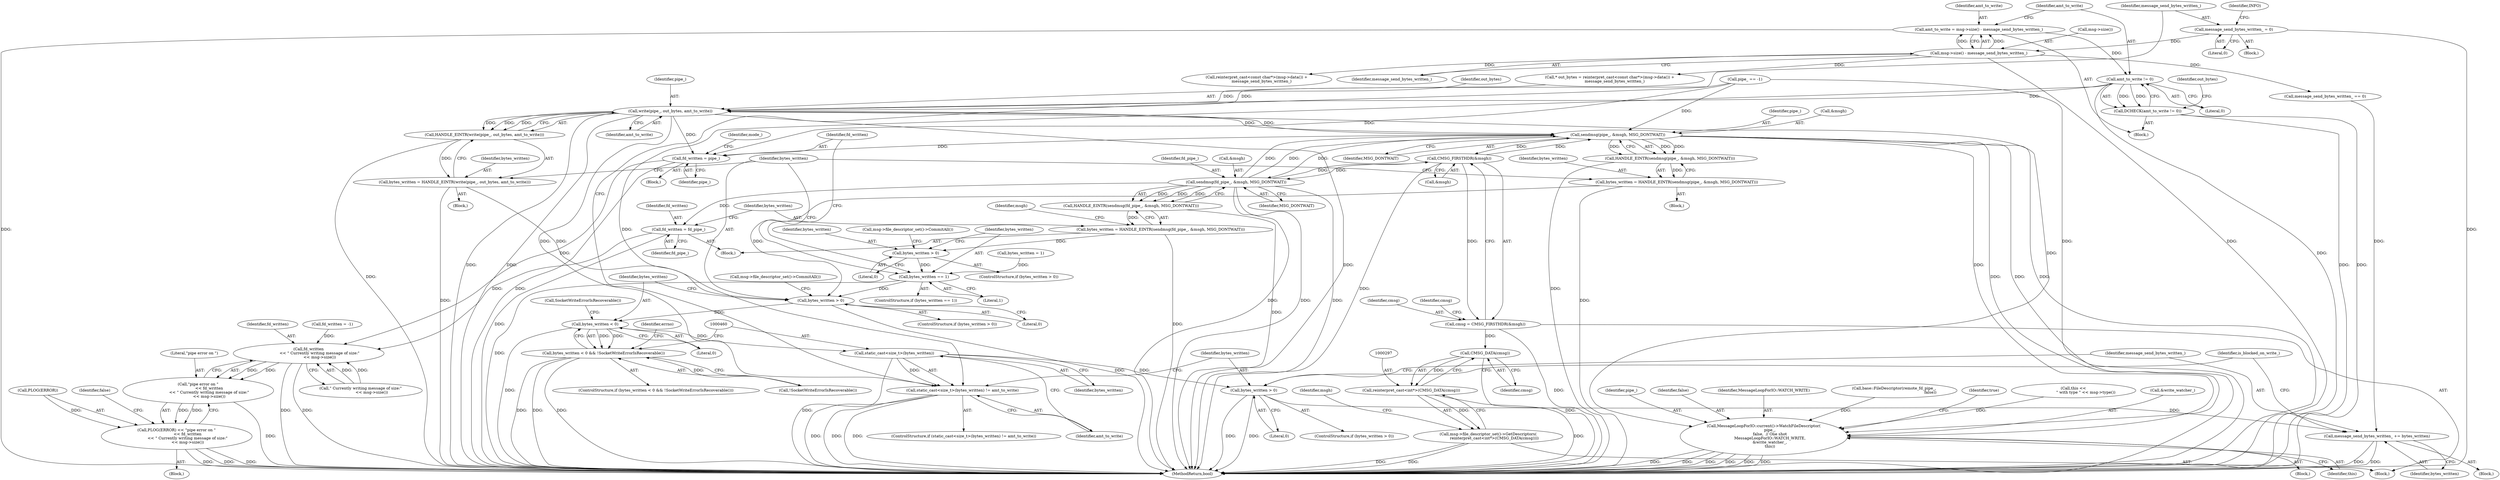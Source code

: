 digraph "0_Chrome_aac449e7154720b895ff1e7f3497c2ce95ae1a5a_0@API" {
"1000196" [label="(Call,amt_to_write != 0)"];
"1000190" [label="(Call,amt_to_write = msg->size() - message_send_bytes_written_)"];
"1000192" [label="(Call,msg->size() - message_send_bytes_written_)"];
"1000486" [label="(Call,message_send_bytes_written_ = 0)"];
"1000195" [label="(Call,DCHECK(amt_to_write != 0))"];
"1000402" [label="(Call,write(pipe_, out_bytes, amt_to_write))"];
"1000368" [label="(Call,fd_written = pipe_)"];
"1000450" [label="(Call,fd_written\n                  << \" Currently writing message of size:\"\n                  << msg->size())"];
"1000448" [label="(Call,\"pipe error on \"\n                  << fd_written\n                  << \" Currently writing message of size:\"\n                  << msg->size())"];
"1000445" [label="(Call,PLOG(ERROR) << \"pipe error on \"\n                  << fd_written\n                  << \" Currently writing message of size:\"\n                  << msg->size())"];
"1000401" [label="(Call,HANDLE_EINTR(write(pipe_, out_bytes, amt_to_write)))"];
"1000399" [label="(Call,bytes_written = HANDLE_EINTR(write(pipe_, out_bytes, amt_to_write)))"];
"1000417" [label="(Call,bytes_written > 0)"];
"1000423" [label="(Call,bytes_written < 0)"];
"1000422" [label="(Call,bytes_written < 0 && !SocketWriteErrorIsRecoverable())"];
"1000459" [label="(Call,static_cast<size_t>(bytes_written))"];
"1000458" [label="(Call,static_cast<size_t>(bytes_written) != amt_to_write)"];
"1000465" [label="(Call,bytes_written > 0)"];
"1000469" [label="(Call,message_send_bytes_written_ += bytes_written)"];
"1000411" [label="(Call,sendmsg(pipe_, &msgh, MSG_DONTWAIT))"];
"1000273" [label="(Call,CMSG_FIRSTHDR(&msgh))"];
"1000271" [label="(Call,cmsg = CMSG_FIRSTHDR(&msgh))"];
"1000298" [label="(Call,CMSG_DATA(cmsg))"];
"1000296" [label="(Call,reinterpret_cast<int*>(CMSG_DATA(cmsg)))"];
"1000295" [label="(Call,msg->file_descriptor_set()->GetDescriptors(\n          reinterpret_cast<int*>(CMSG_DATA(cmsg))))"];
"1000341" [label="(Call,sendmsg(fd_pipe_, &msgh, MSG_DONTWAIT))"];
"1000335" [label="(Call,fd_written = fd_pipe_)"];
"1000340" [label="(Call,HANDLE_EINTR(sendmsg(fd_pipe_, &msgh, MSG_DONTWAIT)))"];
"1000338" [label="(Call,bytes_written = HANDLE_EINTR(sendmsg(fd_pipe_, &msgh, MSG_DONTWAIT)))"];
"1000358" [label="(Call,bytes_written > 0)"];
"1000364" [label="(Call,bytes_written == 1)"];
"1000410" [label="(Call,HANDLE_EINTR(sendmsg(pipe_, &msgh, MSG_DONTWAIT)))"];
"1000408" [label="(Call,bytes_written = HANDLE_EINTR(sendmsg(pipe_, &msgh, MSG_DONTWAIT)))"];
"1000475" [label="(Call,MessageLoopForIO::current()->WatchFileDescriptor(\n          pipe_,\n          false,  // One shot\n          MessageLoopForIO::WATCH_WRITE,\n          &write_watcher_,\n          this))"];
"1000362" [label="(Call,msg->file_descriptor_set()->CommitAll())"];
"1000198" [label="(Literal,0)"];
"1000402" [label="(Call,write(pipe_, out_bytes, amt_to_write))"];
"1000473" [label="(Identifier,is_blocked_on_write_)"];
"1000478" [label="(Identifier,MessageLoopForIO::WATCH_WRITE)"];
"1000295" [label="(Call,msg->file_descriptor_set()->GetDescriptors(\n          reinterpret_cast<int*>(CMSG_DATA(cmsg))))"];
"1000338" [label="(Call,bytes_written = HANDLE_EINTR(sendmsg(fd_pipe_, &msgh, MSG_DONTWAIT)))"];
"1000463" [label="(Block,)"];
"1000190" [label="(Call,amt_to_write = msg->size() - message_send_bytes_written_)"];
"1000195" [label="(Call,DCHECK(amt_to_write != 0))"];
"1000416" [label="(ControlStructure,if (bytes_written > 0))"];
"1000365" [label="(Identifier,bytes_written)"];
"1000337" [label="(Identifier,fd_pipe_)"];
"1000348" [label="(Identifier,msgh)"];
"1000449" [label="(Literal,\"pipe error on \")"];
"1000241" [label="(Block,)"];
"1000345" [label="(Identifier,MSG_DONTWAIT)"];
"1000445" [label="(Call,PLOG(ERROR) << \"pipe error on \"\n                  << fd_written\n                  << \" Currently writing message of size:\"\n                  << msg->size())"];
"1000488" [label="(Literal,0)"];
"1000469" [label="(Call,message_send_bytes_written_ += bytes_written)"];
"1000272" [label="(Identifier,cmsg)"];
"1000178" [label="(Call,base::FileDescriptor(remote_fd_pipe_,\n                                                           false))"];
"1000363" [label="(ControlStructure,if (bytes_written == 1))"];
"1000415" [label="(Identifier,MSG_DONTWAIT)"];
"1000236" [label="(Call,message_send_bytes_written_ == 0)"];
"1000457" [label="(ControlStructure,if (static_cast<size_t>(bytes_written) != amt_to_write))"];
"1000431" [label="(Identifier,errno)"];
"1000486" [label="(Call,message_send_bytes_written_ = 0)"];
"1000451" [label="(Identifier,fd_written)"];
"1000468" [label="(Block,)"];
"1000404" [label="(Identifier,out_bytes)"];
"1000487" [label="(Identifier,message_send_bytes_written_)"];
"1000399" [label="(Call,bytes_written = HANDLE_EINTR(write(pipe_, out_bytes, amt_to_write)))"];
"1000466" [label="(Identifier,bytes_written)"];
"1000410" [label="(Call,HANDLE_EINTR(sendmsg(pipe_, &msgh, MSG_DONTWAIT)))"];
"1000230" [label="(Call,fd_written = -1)"];
"1000273" [label="(Call,CMSG_FIRSTHDR(&msgh))"];
"1000507" [label="(MethodReturn,bool)"];
"1000412" [label="(Identifier,pipe_)"];
"1000407" [label="(Block,)"];
"1000274" [label="(Call,&msgh)"];
"1000470" [label="(Identifier,message_send_bytes_written_)"];
"1000485" [label="(Block,)"];
"1000369" [label="(Identifier,fd_written)"];
"1000483" [label="(Identifier,true)"];
"1000467" [label="(Literal,0)"];
"1000456" [label="(Identifier,false)"];
"1000200" [label="(Call,* out_bytes = reinterpret_cast<const char*>(msg->data()) +\n        message_send_bytes_written_)"];
"1000405" [label="(Identifier,amt_to_write)"];
"1000419" [label="(Literal,0)"];
"1000296" [label="(Call,reinterpret_cast<int*>(CMSG_DATA(cmsg)))"];
"1000459" [label="(Call,static_cast<size_t>(bytes_written))"];
"1000462" [label="(Identifier,amt_to_write)"];
"1000196" [label="(Call,amt_to_write != 0)"];
"1000201" [label="(Identifier,out_bytes)"];
"1000298" [label="(Call,CMSG_DATA(cmsg))"];
"1000458" [label="(Call,static_cast<size_t>(bytes_written) != amt_to_write)"];
"1000417" [label="(Call,bytes_written > 0)"];
"1000226" [label="(Call,bytes_written = 1)"];
"1000299" [label="(Identifier,cmsg)"];
"1000302" [label="(Identifier,msgh)"];
"1000418" [label="(Identifier,bytes_written)"];
"1000421" [label="(ControlStructure,if (bytes_written < 0 && !SocketWriteErrorIsRecoverable()))"];
"1000409" [label="(Identifier,bytes_written)"];
"1000131" [label="(Block,)"];
"1000271" [label="(Call,cmsg = CMSG_FIRSTHDR(&msgh))"];
"1000403" [label="(Identifier,pipe_)"];
"1000481" [label="(Identifier,this)"];
"1000461" [label="(Identifier,bytes_written)"];
"1000464" [label="(ControlStructure,if (bytes_written > 0))"];
"1000357" [label="(ControlStructure,if (bytes_written > 0))"];
"1000401" [label="(Call,HANDLE_EINTR(write(pipe_, out_bytes, amt_to_write)))"];
"1000374" [label="(Identifier,mode_)"];
"1000422" [label="(Call,bytes_written < 0 && !SocketWriteErrorIsRecoverable())"];
"1000427" [label="(Call,SocketWriteErrorIsRecoverable())"];
"1000408" [label="(Call,bytes_written = HANDLE_EINTR(sendmsg(pipe_, &msgh, MSG_DONTWAIT)))"];
"1000452" [label="(Call,\" Currently writing message of size:\"\n                  << msg->size())"];
"1000121" [label="(Call,pipe_ == -1)"];
"1000450" [label="(Call,fd_written\n                  << \" Currently writing message of size:\"\n                  << msg->size())"];
"1000428" [label="(Block,)"];
"1000411" [label="(Call,sendmsg(pipe_, &msgh, MSG_DONTWAIT))"];
"1000359" [label="(Identifier,bytes_written)"];
"1000423" [label="(Call,bytes_written < 0)"];
"1000465" [label="(Call,bytes_written > 0)"];
"1000202" [label="(Call,reinterpret_cast<const char*>(msg->data()) +\n        message_send_bytes_written_)"];
"1000425" [label="(Literal,0)"];
"1000368" [label="(Call,fd_written = pipe_)"];
"1000325" [label="(Block,)"];
"1000191" [label="(Identifier,amt_to_write)"];
"1000364" [label="(Call,bytes_written == 1)"];
"1000335" [label="(Call,fd_written = fd_pipe_)"];
"1000498" [label="(Call,this <<\n                    \" with type \" << msg->type())"];
"1000367" [label="(Block,)"];
"1000339" [label="(Identifier,bytes_written)"];
"1000424" [label="(Identifier,bytes_written)"];
"1000413" [label="(Call,&msgh)"];
"1000471" [label="(Identifier,bytes_written)"];
"1000475" [label="(Call,MessageLoopForIO::current()->WatchFileDescriptor(\n          pipe_,\n          false,  // One shot\n          MessageLoopForIO::WATCH_WRITE,\n          &write_watcher_,\n          this))"];
"1000358" [label="(Call,bytes_written > 0)"];
"1000479" [label="(Call,&write_watcher_)"];
"1000370" [label="(Identifier,pipe_)"];
"1000342" [label="(Identifier,fd_pipe_)"];
"1000366" [label="(Literal,1)"];
"1000197" [label="(Identifier,amt_to_write)"];
"1000278" [label="(Identifier,cmsg)"];
"1000194" [label="(Identifier,message_send_bytes_written_)"];
"1000420" [label="(Call,msg->file_descriptor_set()->CommitAll())"];
"1000446" [label="(Call,PLOG(ERROR))"];
"1000193" [label="(Call,msg->size())"];
"1000491" [label="(Identifier,INFO)"];
"1000341" [label="(Call,sendmsg(fd_pipe_, &msgh, MSG_DONTWAIT))"];
"1000476" [label="(Identifier,pipe_)"];
"1000340" [label="(Call,HANDLE_EINTR(sendmsg(fd_pipe_, &msgh, MSG_DONTWAIT)))"];
"1000343" [label="(Call,&msgh)"];
"1000192" [label="(Call,msg->size() - message_send_bytes_written_)"];
"1000360" [label="(Literal,0)"];
"1000336" [label="(Identifier,fd_written)"];
"1000426" [label="(Call,!SocketWriteErrorIsRecoverable())"];
"1000448" [label="(Call,\"pipe error on \"\n                  << fd_written\n                  << \" Currently writing message of size:\"\n                  << msg->size())"];
"1000477" [label="(Identifier,false)"];
"1000398" [label="(Block,)"];
"1000400" [label="(Identifier,bytes_written)"];
"1000196" -> "1000195"  [label="AST: "];
"1000196" -> "1000198"  [label="CFG: "];
"1000197" -> "1000196"  [label="AST: "];
"1000198" -> "1000196"  [label="AST: "];
"1000195" -> "1000196"  [label="CFG: "];
"1000196" -> "1000507"  [label="DDG: "];
"1000196" -> "1000195"  [label="DDG: "];
"1000196" -> "1000195"  [label="DDG: "];
"1000190" -> "1000196"  [label="DDG: "];
"1000196" -> "1000402"  [label="DDG: "];
"1000196" -> "1000458"  [label="DDG: "];
"1000190" -> "1000131"  [label="AST: "];
"1000190" -> "1000192"  [label="CFG: "];
"1000191" -> "1000190"  [label="AST: "];
"1000192" -> "1000190"  [label="AST: "];
"1000197" -> "1000190"  [label="CFG: "];
"1000190" -> "1000507"  [label="DDG: "];
"1000192" -> "1000190"  [label="DDG: "];
"1000192" -> "1000190"  [label="DDG: "];
"1000192" -> "1000194"  [label="CFG: "];
"1000193" -> "1000192"  [label="AST: "];
"1000194" -> "1000192"  [label="AST: "];
"1000192" -> "1000507"  [label="DDG: "];
"1000486" -> "1000192"  [label="DDG: "];
"1000192" -> "1000200"  [label="DDG: "];
"1000192" -> "1000202"  [label="DDG: "];
"1000192" -> "1000236"  [label="DDG: "];
"1000486" -> "1000485"  [label="AST: "];
"1000486" -> "1000488"  [label="CFG: "];
"1000487" -> "1000486"  [label="AST: "];
"1000488" -> "1000486"  [label="AST: "];
"1000491" -> "1000486"  [label="CFG: "];
"1000486" -> "1000507"  [label="DDG: "];
"1000195" -> "1000131"  [label="AST: "];
"1000201" -> "1000195"  [label="CFG: "];
"1000195" -> "1000507"  [label="DDG: "];
"1000195" -> "1000507"  [label="DDG: "];
"1000402" -> "1000401"  [label="AST: "];
"1000402" -> "1000405"  [label="CFG: "];
"1000403" -> "1000402"  [label="AST: "];
"1000404" -> "1000402"  [label="AST: "];
"1000405" -> "1000402"  [label="AST: "];
"1000401" -> "1000402"  [label="CFG: "];
"1000402" -> "1000507"  [label="DDG: "];
"1000402" -> "1000507"  [label="DDG: "];
"1000402" -> "1000507"  [label="DDG: "];
"1000402" -> "1000368"  [label="DDG: "];
"1000402" -> "1000401"  [label="DDG: "];
"1000402" -> "1000401"  [label="DDG: "];
"1000402" -> "1000401"  [label="DDG: "];
"1000411" -> "1000402"  [label="DDG: "];
"1000121" -> "1000402"  [label="DDG: "];
"1000200" -> "1000402"  [label="DDG: "];
"1000402" -> "1000411"  [label="DDG: "];
"1000402" -> "1000458"  [label="DDG: "];
"1000402" -> "1000475"  [label="DDG: "];
"1000368" -> "1000367"  [label="AST: "];
"1000368" -> "1000370"  [label="CFG: "];
"1000369" -> "1000368"  [label="AST: "];
"1000370" -> "1000368"  [label="AST: "];
"1000374" -> "1000368"  [label="CFG: "];
"1000368" -> "1000507"  [label="DDG: "];
"1000411" -> "1000368"  [label="DDG: "];
"1000121" -> "1000368"  [label="DDG: "];
"1000368" -> "1000450"  [label="DDG: "];
"1000450" -> "1000448"  [label="AST: "];
"1000450" -> "1000452"  [label="CFG: "];
"1000451" -> "1000450"  [label="AST: "];
"1000452" -> "1000450"  [label="AST: "];
"1000448" -> "1000450"  [label="CFG: "];
"1000450" -> "1000507"  [label="DDG: "];
"1000450" -> "1000507"  [label="DDG: "];
"1000450" -> "1000448"  [label="DDG: "];
"1000450" -> "1000448"  [label="DDG: "];
"1000335" -> "1000450"  [label="DDG: "];
"1000230" -> "1000450"  [label="DDG: "];
"1000452" -> "1000450"  [label="DDG: "];
"1000452" -> "1000450"  [label="DDG: "];
"1000448" -> "1000445"  [label="AST: "];
"1000449" -> "1000448"  [label="AST: "];
"1000445" -> "1000448"  [label="CFG: "];
"1000448" -> "1000507"  [label="DDG: "];
"1000448" -> "1000445"  [label="DDG: "];
"1000448" -> "1000445"  [label="DDG: "];
"1000445" -> "1000428"  [label="AST: "];
"1000446" -> "1000445"  [label="AST: "];
"1000456" -> "1000445"  [label="CFG: "];
"1000445" -> "1000507"  [label="DDG: "];
"1000445" -> "1000507"  [label="DDG: "];
"1000445" -> "1000507"  [label="DDG: "];
"1000446" -> "1000445"  [label="DDG: "];
"1000401" -> "1000399"  [label="AST: "];
"1000399" -> "1000401"  [label="CFG: "];
"1000401" -> "1000507"  [label="DDG: "];
"1000401" -> "1000399"  [label="DDG: "];
"1000399" -> "1000398"  [label="AST: "];
"1000400" -> "1000399"  [label="AST: "];
"1000418" -> "1000399"  [label="CFG: "];
"1000399" -> "1000507"  [label="DDG: "];
"1000399" -> "1000417"  [label="DDG: "];
"1000417" -> "1000416"  [label="AST: "];
"1000417" -> "1000419"  [label="CFG: "];
"1000418" -> "1000417"  [label="AST: "];
"1000419" -> "1000417"  [label="AST: "];
"1000420" -> "1000417"  [label="CFG: "];
"1000424" -> "1000417"  [label="CFG: "];
"1000417" -> "1000507"  [label="DDG: "];
"1000364" -> "1000417"  [label="DDG: "];
"1000408" -> "1000417"  [label="DDG: "];
"1000417" -> "1000423"  [label="DDG: "];
"1000423" -> "1000422"  [label="AST: "];
"1000423" -> "1000425"  [label="CFG: "];
"1000424" -> "1000423"  [label="AST: "];
"1000425" -> "1000423"  [label="AST: "];
"1000427" -> "1000423"  [label="CFG: "];
"1000422" -> "1000423"  [label="CFG: "];
"1000423" -> "1000507"  [label="DDG: "];
"1000423" -> "1000422"  [label="DDG: "];
"1000423" -> "1000422"  [label="DDG: "];
"1000423" -> "1000459"  [label="DDG: "];
"1000422" -> "1000421"  [label="AST: "];
"1000422" -> "1000426"  [label="CFG: "];
"1000426" -> "1000422"  [label="AST: "];
"1000431" -> "1000422"  [label="CFG: "];
"1000460" -> "1000422"  [label="CFG: "];
"1000422" -> "1000507"  [label="DDG: "];
"1000422" -> "1000507"  [label="DDG: "];
"1000422" -> "1000507"  [label="DDG: "];
"1000426" -> "1000422"  [label="DDG: "];
"1000459" -> "1000458"  [label="AST: "];
"1000459" -> "1000461"  [label="CFG: "];
"1000460" -> "1000459"  [label="AST: "];
"1000461" -> "1000459"  [label="AST: "];
"1000462" -> "1000459"  [label="CFG: "];
"1000459" -> "1000507"  [label="DDG: "];
"1000459" -> "1000458"  [label="DDG: "];
"1000459" -> "1000465"  [label="DDG: "];
"1000458" -> "1000457"  [label="AST: "];
"1000458" -> "1000462"  [label="CFG: "];
"1000462" -> "1000458"  [label="AST: "];
"1000466" -> "1000458"  [label="CFG: "];
"1000487" -> "1000458"  [label="CFG: "];
"1000458" -> "1000507"  [label="DDG: "];
"1000458" -> "1000507"  [label="DDG: "];
"1000458" -> "1000507"  [label="DDG: "];
"1000465" -> "1000464"  [label="AST: "];
"1000465" -> "1000467"  [label="CFG: "];
"1000466" -> "1000465"  [label="AST: "];
"1000467" -> "1000465"  [label="AST: "];
"1000470" -> "1000465"  [label="CFG: "];
"1000473" -> "1000465"  [label="CFG: "];
"1000465" -> "1000507"  [label="DDG: "];
"1000465" -> "1000507"  [label="DDG: "];
"1000465" -> "1000469"  [label="DDG: "];
"1000469" -> "1000468"  [label="AST: "];
"1000469" -> "1000471"  [label="CFG: "];
"1000470" -> "1000469"  [label="AST: "];
"1000471" -> "1000469"  [label="AST: "];
"1000473" -> "1000469"  [label="CFG: "];
"1000469" -> "1000507"  [label="DDG: "];
"1000469" -> "1000507"  [label="DDG: "];
"1000236" -> "1000469"  [label="DDG: "];
"1000411" -> "1000410"  [label="AST: "];
"1000411" -> "1000415"  [label="CFG: "];
"1000412" -> "1000411"  [label="AST: "];
"1000413" -> "1000411"  [label="AST: "];
"1000415" -> "1000411"  [label="AST: "];
"1000410" -> "1000411"  [label="CFG: "];
"1000411" -> "1000507"  [label="DDG: "];
"1000411" -> "1000507"  [label="DDG: "];
"1000411" -> "1000507"  [label="DDG: "];
"1000411" -> "1000273"  [label="DDG: "];
"1000411" -> "1000341"  [label="DDG: "];
"1000411" -> "1000410"  [label="DDG: "];
"1000411" -> "1000410"  [label="DDG: "];
"1000411" -> "1000410"  [label="DDG: "];
"1000121" -> "1000411"  [label="DDG: "];
"1000341" -> "1000411"  [label="DDG: "];
"1000341" -> "1000411"  [label="DDG: "];
"1000273" -> "1000411"  [label="DDG: "];
"1000411" -> "1000475"  [label="DDG: "];
"1000273" -> "1000271"  [label="AST: "];
"1000273" -> "1000274"  [label="CFG: "];
"1000274" -> "1000273"  [label="AST: "];
"1000271" -> "1000273"  [label="CFG: "];
"1000273" -> "1000507"  [label="DDG: "];
"1000273" -> "1000271"  [label="DDG: "];
"1000341" -> "1000273"  [label="DDG: "];
"1000273" -> "1000341"  [label="DDG: "];
"1000271" -> "1000241"  [label="AST: "];
"1000272" -> "1000271"  [label="AST: "];
"1000278" -> "1000271"  [label="CFG: "];
"1000271" -> "1000507"  [label="DDG: "];
"1000271" -> "1000298"  [label="DDG: "];
"1000298" -> "1000296"  [label="AST: "];
"1000298" -> "1000299"  [label="CFG: "];
"1000299" -> "1000298"  [label="AST: "];
"1000296" -> "1000298"  [label="CFG: "];
"1000298" -> "1000507"  [label="DDG: "];
"1000298" -> "1000296"  [label="DDG: "];
"1000296" -> "1000295"  [label="AST: "];
"1000297" -> "1000296"  [label="AST: "];
"1000295" -> "1000296"  [label="CFG: "];
"1000296" -> "1000507"  [label="DDG: "];
"1000296" -> "1000295"  [label="DDG: "];
"1000295" -> "1000241"  [label="AST: "];
"1000302" -> "1000295"  [label="CFG: "];
"1000295" -> "1000507"  [label="DDG: "];
"1000295" -> "1000507"  [label="DDG: "];
"1000341" -> "1000340"  [label="AST: "];
"1000341" -> "1000345"  [label="CFG: "];
"1000342" -> "1000341"  [label="AST: "];
"1000343" -> "1000341"  [label="AST: "];
"1000345" -> "1000341"  [label="AST: "];
"1000340" -> "1000341"  [label="CFG: "];
"1000341" -> "1000507"  [label="DDG: "];
"1000341" -> "1000507"  [label="DDG: "];
"1000341" -> "1000507"  [label="DDG: "];
"1000341" -> "1000335"  [label="DDG: "];
"1000341" -> "1000340"  [label="DDG: "];
"1000341" -> "1000340"  [label="DDG: "];
"1000341" -> "1000340"  [label="DDG: "];
"1000335" -> "1000325"  [label="AST: "];
"1000335" -> "1000337"  [label="CFG: "];
"1000336" -> "1000335"  [label="AST: "];
"1000337" -> "1000335"  [label="AST: "];
"1000339" -> "1000335"  [label="CFG: "];
"1000335" -> "1000507"  [label="DDG: "];
"1000340" -> "1000338"  [label="AST: "];
"1000338" -> "1000340"  [label="CFG: "];
"1000340" -> "1000507"  [label="DDG: "];
"1000340" -> "1000338"  [label="DDG: "];
"1000338" -> "1000325"  [label="AST: "];
"1000339" -> "1000338"  [label="AST: "];
"1000348" -> "1000338"  [label="CFG: "];
"1000338" -> "1000507"  [label="DDG: "];
"1000338" -> "1000358"  [label="DDG: "];
"1000358" -> "1000357"  [label="AST: "];
"1000358" -> "1000360"  [label="CFG: "];
"1000359" -> "1000358"  [label="AST: "];
"1000360" -> "1000358"  [label="AST: "];
"1000362" -> "1000358"  [label="CFG: "];
"1000365" -> "1000358"  [label="CFG: "];
"1000358" -> "1000364"  [label="DDG: "];
"1000364" -> "1000363"  [label="AST: "];
"1000364" -> "1000366"  [label="CFG: "];
"1000365" -> "1000364"  [label="AST: "];
"1000366" -> "1000364"  [label="AST: "];
"1000369" -> "1000364"  [label="CFG: "];
"1000418" -> "1000364"  [label="CFG: "];
"1000364" -> "1000507"  [label="DDG: "];
"1000226" -> "1000364"  [label="DDG: "];
"1000410" -> "1000408"  [label="AST: "];
"1000408" -> "1000410"  [label="CFG: "];
"1000410" -> "1000507"  [label="DDG: "];
"1000410" -> "1000408"  [label="DDG: "];
"1000408" -> "1000407"  [label="AST: "];
"1000409" -> "1000408"  [label="AST: "];
"1000418" -> "1000408"  [label="CFG: "];
"1000408" -> "1000507"  [label="DDG: "];
"1000475" -> "1000463"  [label="AST: "];
"1000475" -> "1000481"  [label="CFG: "];
"1000476" -> "1000475"  [label="AST: "];
"1000477" -> "1000475"  [label="AST: "];
"1000478" -> "1000475"  [label="AST: "];
"1000479" -> "1000475"  [label="AST: "];
"1000481" -> "1000475"  [label="AST: "];
"1000483" -> "1000475"  [label="CFG: "];
"1000475" -> "1000507"  [label="DDG: "];
"1000475" -> "1000507"  [label="DDG: "];
"1000475" -> "1000507"  [label="DDG: "];
"1000475" -> "1000507"  [label="DDG: "];
"1000475" -> "1000507"  [label="DDG: "];
"1000475" -> "1000507"  [label="DDG: "];
"1000121" -> "1000475"  [label="DDG: "];
"1000178" -> "1000475"  [label="DDG: "];
"1000498" -> "1000475"  [label="DDG: "];
}
